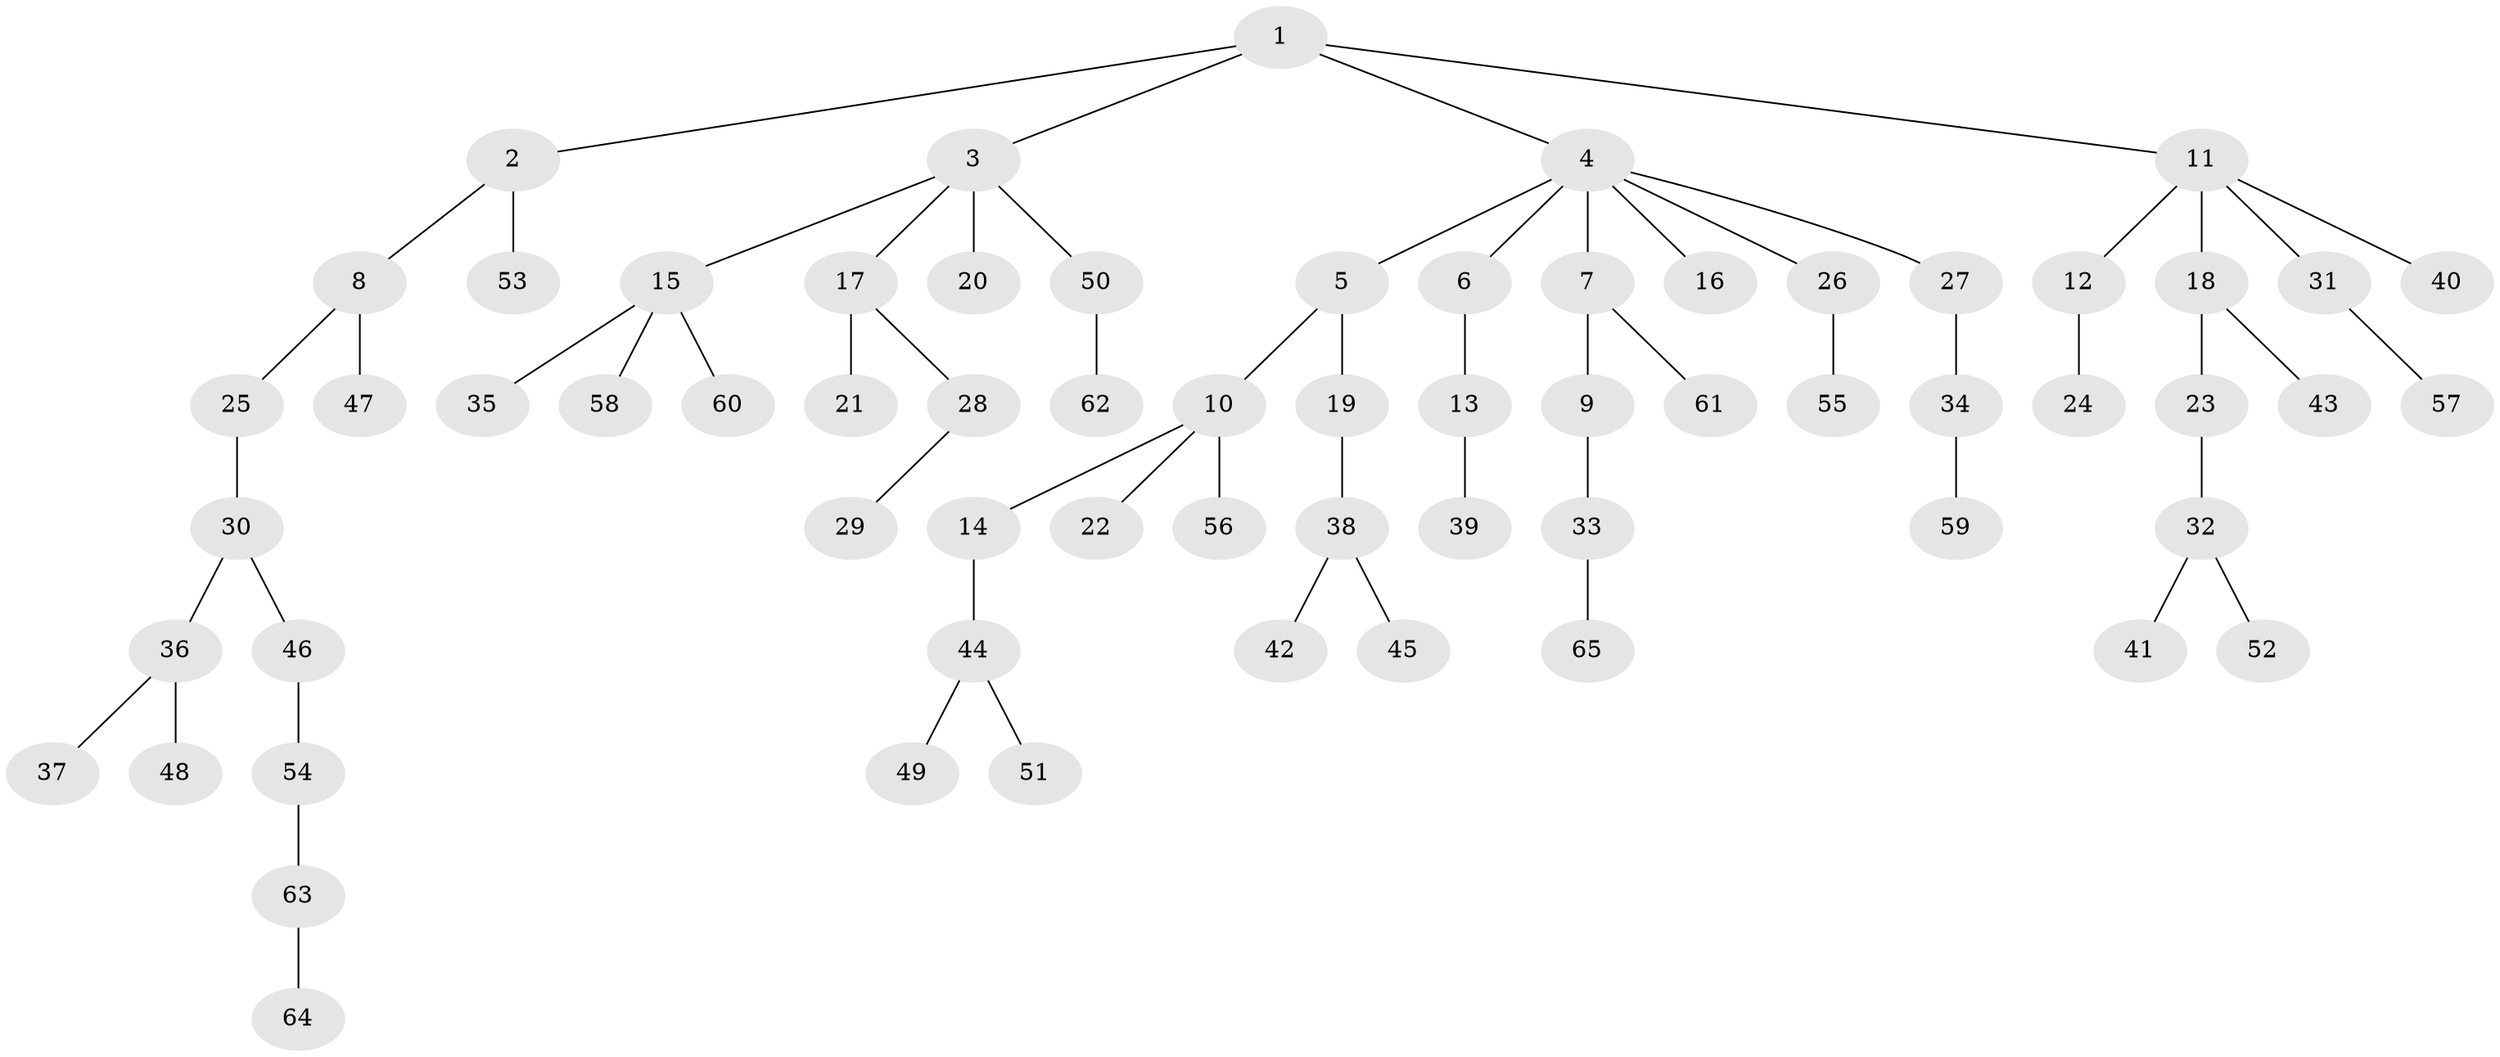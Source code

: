 // Generated by graph-tools (version 1.1) at 2025/02/03/09/25 03:02:24]
// undirected, 65 vertices, 64 edges
graph export_dot {
graph [start="1"]
  node [color=gray90,style=filled];
  1;
  2;
  3;
  4;
  5;
  6;
  7;
  8;
  9;
  10;
  11;
  12;
  13;
  14;
  15;
  16;
  17;
  18;
  19;
  20;
  21;
  22;
  23;
  24;
  25;
  26;
  27;
  28;
  29;
  30;
  31;
  32;
  33;
  34;
  35;
  36;
  37;
  38;
  39;
  40;
  41;
  42;
  43;
  44;
  45;
  46;
  47;
  48;
  49;
  50;
  51;
  52;
  53;
  54;
  55;
  56;
  57;
  58;
  59;
  60;
  61;
  62;
  63;
  64;
  65;
  1 -- 2;
  1 -- 3;
  1 -- 4;
  1 -- 11;
  2 -- 8;
  2 -- 53;
  3 -- 15;
  3 -- 17;
  3 -- 20;
  3 -- 50;
  4 -- 5;
  4 -- 6;
  4 -- 7;
  4 -- 16;
  4 -- 26;
  4 -- 27;
  5 -- 10;
  5 -- 19;
  6 -- 13;
  7 -- 9;
  7 -- 61;
  8 -- 25;
  8 -- 47;
  9 -- 33;
  10 -- 14;
  10 -- 22;
  10 -- 56;
  11 -- 12;
  11 -- 18;
  11 -- 31;
  11 -- 40;
  12 -- 24;
  13 -- 39;
  14 -- 44;
  15 -- 35;
  15 -- 58;
  15 -- 60;
  17 -- 21;
  17 -- 28;
  18 -- 23;
  18 -- 43;
  19 -- 38;
  23 -- 32;
  25 -- 30;
  26 -- 55;
  27 -- 34;
  28 -- 29;
  30 -- 36;
  30 -- 46;
  31 -- 57;
  32 -- 41;
  32 -- 52;
  33 -- 65;
  34 -- 59;
  36 -- 37;
  36 -- 48;
  38 -- 42;
  38 -- 45;
  44 -- 49;
  44 -- 51;
  46 -- 54;
  50 -- 62;
  54 -- 63;
  63 -- 64;
}
